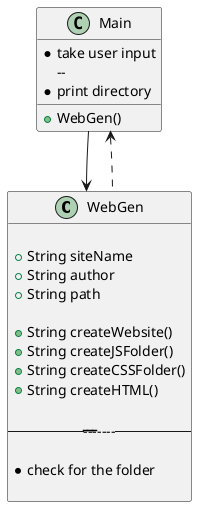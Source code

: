 /*
 *  UCF COP3330 Fall 2021 Assignment 3 Solution
 *  Copyright 2021 Filipe Frances
 */
@startuml
abstract class WebGen

Main --> WebGen
Main <.. WebGen

class Main{

    * take user input
    + WebGen()
    --
    * print directory
}

class WebGen{

+String siteName
+String author
+String path

+String createWebsite()
+String createJSFolder()
+String createCSSFolder()
+String createHTML()

-----------------------

* check for the folder

}
@enduml